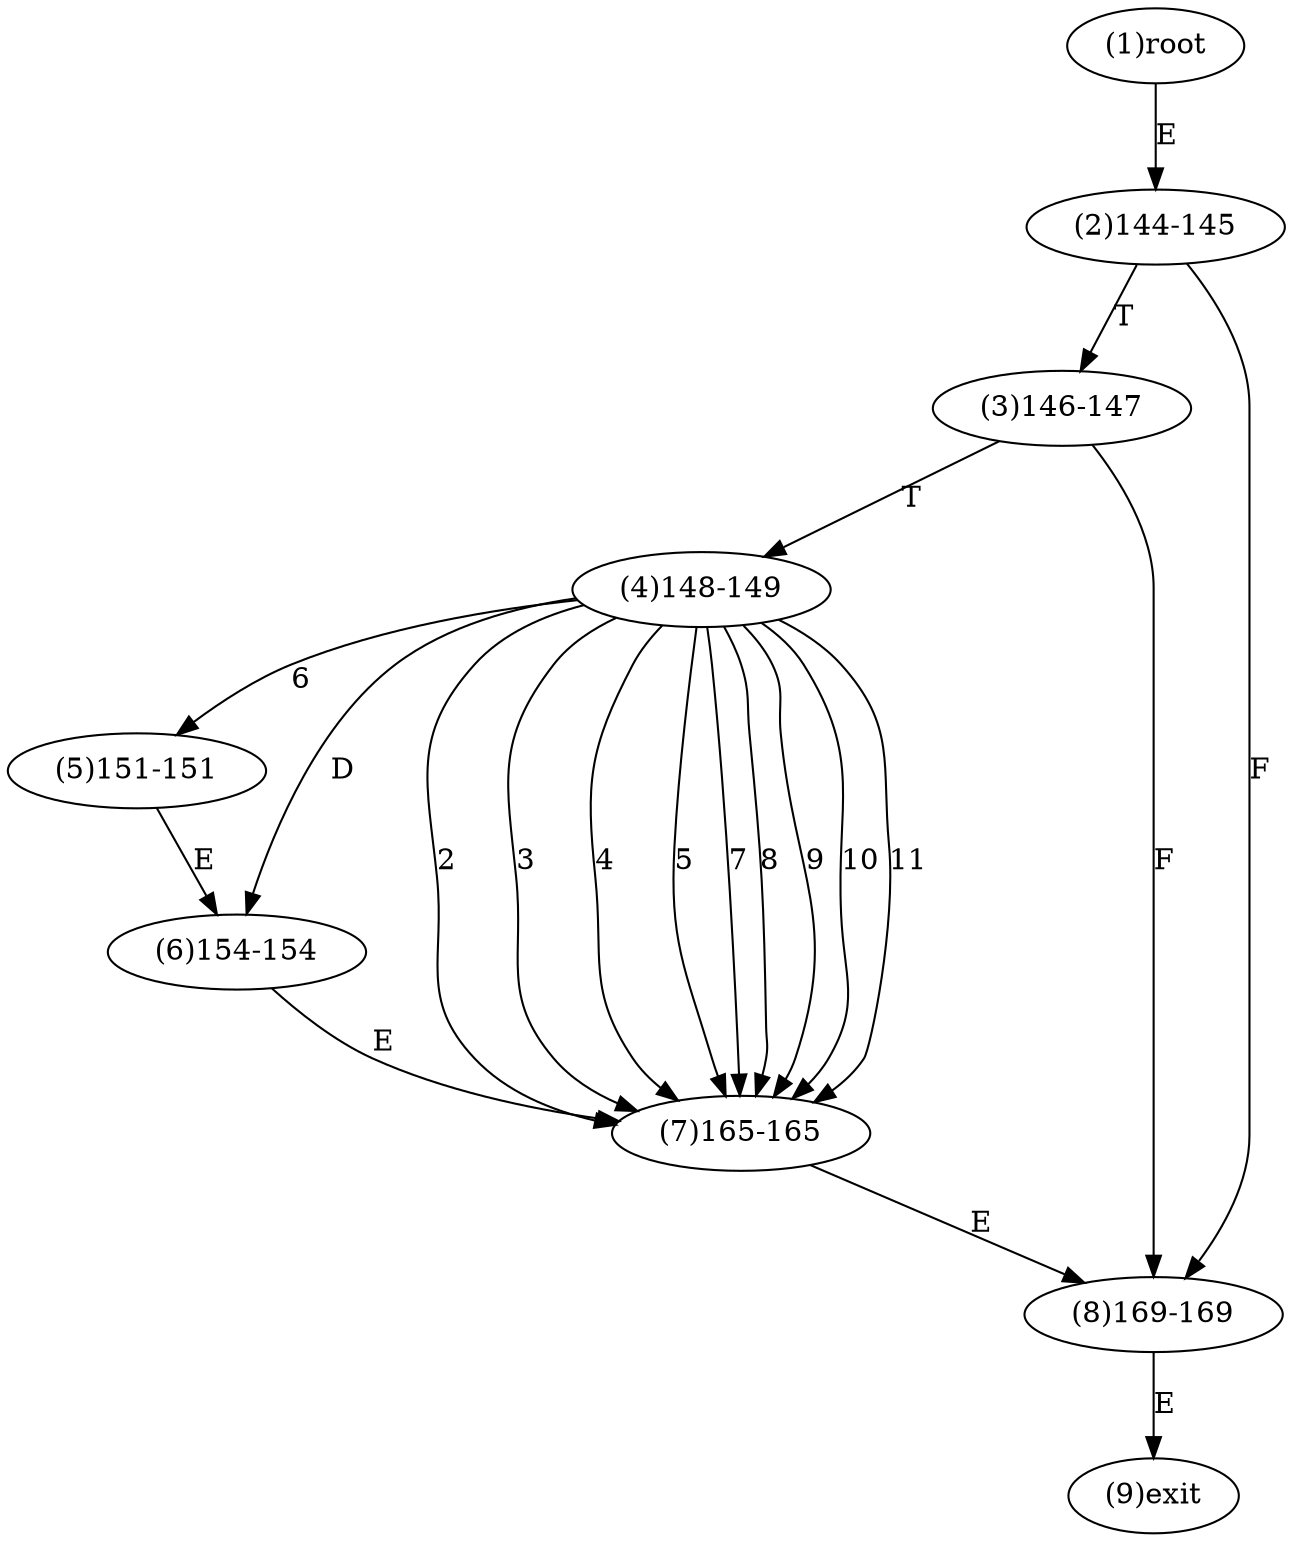 digraph "" { 
1[ label="(1)root"];
2[ label="(2)144-145"];
3[ label="(3)146-147"];
4[ label="(4)148-149"];
5[ label="(5)151-151"];
6[ label="(6)154-154"];
7[ label="(7)165-165"];
8[ label="(8)169-169"];
9[ label="(9)exit"];
1->2[ label="E"];
2->8[ label="F"];
2->3[ label="T"];
3->8[ label="F"];
3->4[ label="T"];
4->7[ label="2"];
4->7[ label="3"];
4->7[ label="4"];
4->7[ label="5"];
4->5[ label="6"];
4->7[ label="7"];
4->7[ label="8"];
4->7[ label="9"];
4->7[ label="10"];
4->7[ label="11"];
4->6[ label="D"];
5->6[ label="E"];
6->7[ label="E"];
7->8[ label="E"];
8->9[ label="E"];
}
